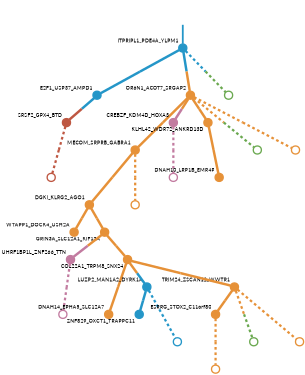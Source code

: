 strict digraph  {
graph[splines=false]; nodesep=0.7; rankdir=TB; ranksep=0.6; forcelabels=true; dpi=600; size=2.5;
0 [color="#2496c8ff", fillcolor="#2496c8ff", fixedsize=true, fontname=Lato, fontsize="12pt", height="0.25", label="", penwidth=3, shape=circle, style=filled, xlabel=ITPRIPL1_PDE4A_YLPM1];
2 [color="#2496c8ff", fillcolor="#2496c8ff", fixedsize=true, fontname=Lato, fontsize="12pt", height="0.25", label="", penwidth=3, shape=circle, style=filled, xlabel=E2F1_USP37_AMPD1];
5 [color="#e69138ff", fillcolor="#e69138ff", fixedsize=true, fontname=Lato, fontsize="12pt", height="0.25", label="", penwidth=3, shape=circle, style=filled, xlabel=OR6N1_ACOT7_SRGAP2];
18 [color="#6aa84fff", fillcolor="#6aa84fff", fixedsize=true, fontname=Lato, fontsize="12pt", height="0.25", label="", penwidth=3, shape=circle, style=solid, xlabel=""];
1 [color="#e69138ff", fillcolor="#e69138ff", fixedsize=true, fontname=Lato, fontsize="12pt", height="0.25", label="", penwidth=3, shape=circle, style=filled, xlabel=DGKI_KLRG2_AGO1];
10 [color="#e69138ff", fillcolor="#e69138ff", fixedsize=true, fontname=Lato, fontsize="12pt", height="0.25", label="", penwidth=3, shape=circle, style=filled, xlabel=WTAPP1_DOCK4_USH2A];
17 [color="#e69138ff", fillcolor="#e69138ff", fixedsize=true, fontname=Lato, fontsize="12pt", height="0.25", label="", penwidth=3, shape=circle, style=filled, xlabel=GRIN3A_SLC12A1_KIF13A];
7 [color="#be5742ff", fillcolor="#be5742ff", fixedsize=true, fontname=Lato, fontsize="12pt", height="0.25", label="", penwidth=3, shape=circle, style=filled, xlabel=SRSF2_GPX4_BTD];
4 [color="#e69138ff", fillcolor="#e69138ff", fixedsize=true, fontname=Lato, fontsize="12pt", height="0.25", label="", penwidth=3, shape=circle, style=filled, xlabel=MECOM_SRPRB_GABRA1];
23 [color="#e69138ff", fillcolor="#e69138ff", fixedsize=true, fontname=Lato, fontsize="12pt", height="0.25", label="", penwidth=3, shape=circle, style=solid, xlabel=""];
13 [color="#c27ba0ff", fillcolor="#c27ba0ff", fixedsize=true, fontname=Lato, fontsize="12pt", height="0.25", label="", penwidth=3, shape=circle, style=filled, xlabel=CREBZF_KDM4D_HOXA3];
16 [color="#e69138ff", fillcolor="#e69138ff", fixedsize=true, fontname=Lato, fontsize="12pt", height="0.25", label="", penwidth=3, shape=circle, style=filled, xlabel=KLHL42_WDR72_ANKRD13D];
19 [color="#6aa84fff", fillcolor="#6aa84fff", fixedsize=true, fontname=Lato, fontsize="12pt", height="0.25", label="", penwidth=3, shape=circle, style=solid, xlabel=""];
24 [color="#e69138ff", fillcolor="#e69138ff", fixedsize=true, fontname=Lato, fontsize="12pt", height="0.25", label="", penwidth=3, shape=circle, style=solid, xlabel=""];
27 [color="#be5742ff", fillcolor="#be5742ff", fixedsize=true, fontname=Lato, fontsize="12pt", height="0.25", label="", penwidth=3, shape=circle, style=solid, xlabel=""];
8 [color="#c27ba0ff", fillcolor="#c27ba0ff", fixedsize=true, fontname=Lato, fontsize="12pt", height="0.25", label="", penwidth=3, shape=circle, style=filled, xlabel=UHRF1BP1L_ZNF266_TTN];
21 [color="#c27ba0ff", fillcolor="#c27ba0ff", fixedsize=true, fontname=Lato, fontsize="12pt", height="0.25", label="", penwidth=3, shape=circle, style=solid, xlabel=""];
9 [color="#e69138ff", fillcolor="#e69138ff", fixedsize=true, fontname=Lato, fontsize="12pt", height="0.25", label="", penwidth=3, shape=circle, style=filled, xlabel=COL22A1_TRPM8_SNX24];
3 [color="#e69138ff", fillcolor="#e69138ff", fixedsize=true, fontname=Lato, fontsize="12pt", height="0.25", label="", penwidth=3, shape=circle, style=filled, xlabel=DNAH14_EPHA5_SLC12A7];
12 [color="#2496c8ff", fillcolor="#2496c8ff", fixedsize=true, fontname=Lato, fontsize="12pt", height="0.25", label="", penwidth=3, shape=circle, style=filled, xlabel=LUZP2_MAN1A2_DYRK1A];
14 [color="#e69138ff", fillcolor="#e69138ff", fixedsize=true, fontname=Lato, fontsize="12pt", height="0.25", label="", penwidth=3, shape=circle, style=filled, xlabel=TRIM24_ZSCAN12_WWTR1];
11 [color="#e69138ff", fillcolor="#e69138ff", fixedsize=true, fontname=Lato, fontsize="12pt", height="0.25", label="", penwidth=3, shape=circle, style=filled, xlabel=ESRRG_STOX2_C11orf80];
25 [color="#e69138ff", fillcolor="#e69138ff", fixedsize=true, fontname=Lato, fontsize="12pt", height="0.25", label="", penwidth=3, shape=circle, style=solid, xlabel=""];
15 [color="#2496c8ff", fillcolor="#2496c8ff", fixedsize=true, fontname=Lato, fontsize="12pt", height="0.25", label="", penwidth=3, shape=circle, style=filled, xlabel=ZNF829_OXCT1_TRAPPC11];
28 [color="#2496c8ff", fillcolor="#2496c8ff", fixedsize=true, fontname=Lato, fontsize="12pt", height="0.25", label="", penwidth=3, shape=circle, style=solid, xlabel=""];
22 [color="#c27ba0ff", fillcolor="#c27ba0ff", fixedsize=true, fontname=Lato, fontsize="12pt", height="0.25", label="", penwidth=3, shape=circle, style=solid, xlabel=""];
20 [color="#6aa84fff", fillcolor="#6aa84fff", fixedsize=true, fontname=Lato, fontsize="12pt", height="0.25", label="", penwidth=3, shape=circle, style=solid, xlabel=""];
26 [color="#e69138ff", fillcolor="#e69138ff", fixedsize=true, fontname=Lato, fontsize="12pt", height="0.25", label="", penwidth=3, shape=circle, style=solid, xlabel=""];
6 [color="#e69138ff", fillcolor="#e69138ff", fixedsize=true, fontname=Lato, fontsize="12pt", height="0.25", label="", penwidth=3, shape=circle, style=filled, xlabel=DNAH10_LRP1B_EMR4P];
normal [label="", penwidth=3, style=invis, xlabel=ITPRIPL1_PDE4A_YLPM1];
0 -> 2  [arrowsize=0, color="#2496c8ff;0.5:#2496c8ff", minlen="2.0", penwidth="5.5", style=solid];
0 -> 5  [arrowsize=0, color="#2496c8ff;0.5:#e69138ff", minlen="2.0", penwidth="5.5", style=solid];
0 -> 18  [arrowsize=0, color="#2496c8ff;0.5:#6aa84fff", minlen="2.0", penwidth=5, style=dashed];
2 -> 7  [arrowsize=0, color="#2496c8ff;0.5:#be5742ff", minlen="1.8333332538604736", penwidth="5.5", style=solid];
5 -> 4  [arrowsize=0, color="#e69138ff;0.5:#e69138ff", minlen="2.0", penwidth="5.5", style=solid];
5 -> 13  [arrowsize=0, color="#e69138ff;0.5:#c27ba0ff", minlen="1.1666666269302368", penwidth="5.5", style=solid];
5 -> 16  [arrowsize=0, color="#e69138ff;0.5:#e69138ff", minlen="1.0", penwidth="5.5", style=solid];
5 -> 19  [arrowsize=0, color="#e69138ff;0.5:#6aa84fff", minlen="2.0", penwidth=5, style=dashed];
5 -> 24  [arrowsize=0, color="#e69138ff;0.5:#e69138ff", minlen="2.0", penwidth=5, style=dashed];
1 -> 10  [arrowsize=0, color="#e69138ff;0.5:#e69138ff", minlen="1.3333332538604736", penwidth="5.5", style=solid];
1 -> 17  [arrowsize=0, color="#e69138ff;0.5:#e69138ff", minlen="1.0", penwidth="5.5", style=solid];
17 -> 8  [arrowsize=0, color="#e69138ff;0.5:#c27ba0ff", minlen="1.8333332538604736", penwidth="5.5", style=solid];
17 -> 9  [arrowsize=0, color="#e69138ff;0.5:#e69138ff", minlen="1.5", penwidth="5.5", style=solid];
7 -> 27  [arrowsize=0, color="#be5742ff;0.5:#be5742ff", minlen="2.0", penwidth=5, style=dashed];
4 -> 1  [arrowsize=0, color="#e69138ff;0.5:#e69138ff", minlen="2.0", penwidth="5.5", style=solid];
4 -> 23  [arrowsize=0, color="#e69138ff;0.5:#e69138ff", minlen="2.0", penwidth=5, style=dashed];
13 -> 22  [arrowsize=0, color="#c27ba0ff;0.5:#c27ba0ff", minlen="2.0", penwidth=5, style=dashed];
16 -> 6  [arrowsize=0, color="#e69138ff;0.5:#e69138ff", minlen="2.0", penwidth="5.5", style=solid];
8 -> 21  [arrowsize=0, color="#c27ba0ff;0.5:#c27ba0ff", minlen="2.0", penwidth=5, style=dashed];
9 -> 3  [arrowsize=0, color="#e69138ff;0.5:#e69138ff", minlen="2.0", penwidth="5.5", style=solid];
9 -> 12  [arrowsize=0, color="#e69138ff;0.5:#2496c8ff", minlen="1.1666666269302368", penwidth="5.5", style=solid];
9 -> 14  [arrowsize=0, color="#e69138ff;0.5:#e69138ff", minlen="1.1666666269302368", penwidth="5.5", style=solid];
12 -> 15  [arrowsize=0, color="#2496c8ff;0.5:#2496c8ff", minlen="1.0", penwidth="5.5", style=solid];
12 -> 28  [arrowsize=0, color="#2496c8ff;0.5:#2496c8ff", minlen="2.0", penwidth=5, style=dashed];
14 -> 11  [arrowsize=0, color="#e69138ff;0.5:#e69138ff", minlen="1.3333332538604736", penwidth="5.5", style=solid];
14 -> 20  [arrowsize=0, color="#e69138ff;0.5:#6aa84fff", minlen="2.0", penwidth=5, style=dashed];
14 -> 26  [arrowsize=0, color="#e69138ff;0.5:#e69138ff", minlen="2.0", penwidth=5, style=dashed];
11 -> 25  [arrowsize=0, color="#e69138ff;0.5:#e69138ff", minlen="2.0", penwidth=5, style=dashed];
normal -> 0  [arrowsize=0, color="#2496c8ff", label="", penwidth=4, style=solid];
}
